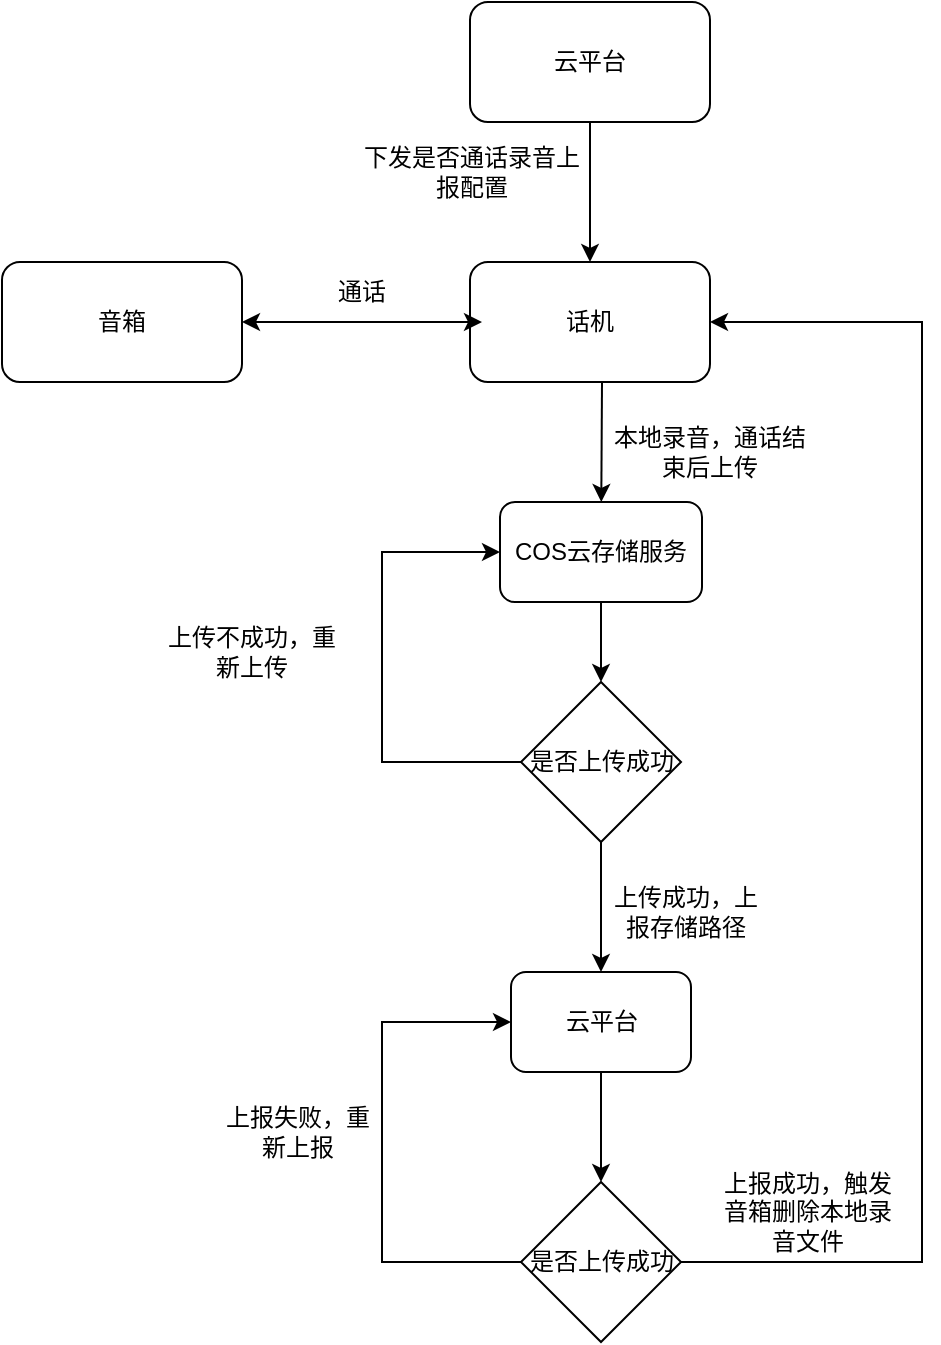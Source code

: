 <mxfile version="22.0.4" type="github">
  <diagram name="第 1 页" id="DbyfGigxy767PJ1lEiW6">
    <mxGraphModel dx="1216" dy="508" grid="1" gridSize="10" guides="1" tooltips="1" connect="1" arrows="1" fold="1" page="1" pageScale="1" pageWidth="827" pageHeight="1169" math="0" shadow="0">
      <root>
        <mxCell id="0" />
        <mxCell id="1" parent="0" />
        <mxCell id="ClUf6Cy2C5y6GZQuqbvQ-1" value="话机" style="rounded=1;whiteSpace=wrap;html=1;" vertex="1" parent="1">
          <mxGeometry x="294" y="230" width="120" height="60" as="geometry" />
        </mxCell>
        <mxCell id="ClUf6Cy2C5y6GZQuqbvQ-2" value="音箱" style="rounded=1;whiteSpace=wrap;html=1;" vertex="1" parent="1">
          <mxGeometry x="60" y="230" width="120" height="60" as="geometry" />
        </mxCell>
        <mxCell id="ClUf6Cy2C5y6GZQuqbvQ-4" value="" style="endArrow=classic;startArrow=classic;html=1;rounded=0;entryX=0.05;entryY=0.5;entryDx=0;entryDy=0;entryPerimeter=0;" edge="1" parent="1" source="ClUf6Cy2C5y6GZQuqbvQ-2" target="ClUf6Cy2C5y6GZQuqbvQ-1">
          <mxGeometry width="50" height="50" relative="1" as="geometry">
            <mxPoint x="160" y="259.5" as="sourcePoint" />
            <mxPoint x="350" y="260" as="targetPoint" />
          </mxGeometry>
        </mxCell>
        <mxCell id="ClUf6Cy2C5y6GZQuqbvQ-5" value="通话" style="text;html=1;strokeColor=none;fillColor=none;align=center;verticalAlign=middle;whiteSpace=wrap;rounded=0;" vertex="1" parent="1">
          <mxGeometry x="210" y="230" width="60" height="30" as="geometry" />
        </mxCell>
        <mxCell id="ClUf6Cy2C5y6GZQuqbvQ-13" style="edgeStyle=orthogonalEdgeStyle;rounded=0;orthogonalLoop=1;jettySize=auto;html=1;exitX=0.5;exitY=1;exitDx=0;exitDy=0;entryX=0.5;entryY=0;entryDx=0;entryDy=0;" edge="1" parent="1" source="ClUf6Cy2C5y6GZQuqbvQ-6" target="ClUf6Cy2C5y6GZQuqbvQ-10">
          <mxGeometry relative="1" as="geometry" />
        </mxCell>
        <mxCell id="ClUf6Cy2C5y6GZQuqbvQ-6" value="COS云存储服务" style="rounded=1;whiteSpace=wrap;html=1;" vertex="1" parent="1">
          <mxGeometry x="309" y="350" width="101" height="50" as="geometry" />
        </mxCell>
        <mxCell id="ClUf6Cy2C5y6GZQuqbvQ-22" style="edgeStyle=orthogonalEdgeStyle;rounded=0;orthogonalLoop=1;jettySize=auto;html=1;exitX=0.5;exitY=1;exitDx=0;exitDy=0;" edge="1" parent="1" source="ClUf6Cy2C5y6GZQuqbvQ-8" target="ClUf6Cy2C5y6GZQuqbvQ-21">
          <mxGeometry relative="1" as="geometry" />
        </mxCell>
        <mxCell id="ClUf6Cy2C5y6GZQuqbvQ-8" value="云平台" style="rounded=1;whiteSpace=wrap;html=1;" vertex="1" parent="1">
          <mxGeometry x="314.5" y="585" width="90" height="50" as="geometry" />
        </mxCell>
        <mxCell id="ClUf6Cy2C5y6GZQuqbvQ-9" value="" style="endArrow=classic;html=1;rounded=0;" edge="1" parent="1" target="ClUf6Cy2C5y6GZQuqbvQ-6">
          <mxGeometry width="50" height="50" relative="1" as="geometry">
            <mxPoint x="360" y="290" as="sourcePoint" />
            <mxPoint x="360" y="340" as="targetPoint" />
          </mxGeometry>
        </mxCell>
        <mxCell id="ClUf6Cy2C5y6GZQuqbvQ-14" style="edgeStyle=orthogonalEdgeStyle;rounded=0;orthogonalLoop=1;jettySize=auto;html=1;exitX=0.5;exitY=1;exitDx=0;exitDy=0;entryX=0.5;entryY=0;entryDx=0;entryDy=0;" edge="1" parent="1" source="ClUf6Cy2C5y6GZQuqbvQ-10" target="ClUf6Cy2C5y6GZQuqbvQ-8">
          <mxGeometry relative="1" as="geometry" />
        </mxCell>
        <mxCell id="ClUf6Cy2C5y6GZQuqbvQ-16" style="edgeStyle=orthogonalEdgeStyle;rounded=0;orthogonalLoop=1;jettySize=auto;html=1;exitX=0;exitY=0.5;exitDx=0;exitDy=0;entryX=0;entryY=0.5;entryDx=0;entryDy=0;" edge="1" parent="1" source="ClUf6Cy2C5y6GZQuqbvQ-10" target="ClUf6Cy2C5y6GZQuqbvQ-6">
          <mxGeometry relative="1" as="geometry">
            <Array as="points">
              <mxPoint x="250" y="480" />
              <mxPoint x="250" y="375" />
            </Array>
          </mxGeometry>
        </mxCell>
        <mxCell id="ClUf6Cy2C5y6GZQuqbvQ-10" value="是否上传成功" style="rhombus;whiteSpace=wrap;html=1;" vertex="1" parent="1">
          <mxGeometry x="319.5" y="440" width="80" height="80" as="geometry" />
        </mxCell>
        <mxCell id="ClUf6Cy2C5y6GZQuqbvQ-11" value="本地录音，通话结束后上传" style="text;html=1;strokeColor=none;fillColor=none;align=center;verticalAlign=middle;whiteSpace=wrap;rounded=0;" vertex="1" parent="1">
          <mxGeometry x="364" y="310" width="100" height="30" as="geometry" />
        </mxCell>
        <mxCell id="ClUf6Cy2C5y6GZQuqbvQ-15" value="上传成功，上报存储路径" style="text;html=1;strokeColor=none;fillColor=none;align=center;verticalAlign=middle;whiteSpace=wrap;rounded=0;" vertex="1" parent="1">
          <mxGeometry x="364" y="540" width="76" height="30" as="geometry" />
        </mxCell>
        <mxCell id="ClUf6Cy2C5y6GZQuqbvQ-17" value="上传不成功，重新上传" style="text;html=1;strokeColor=none;fillColor=none;align=center;verticalAlign=middle;whiteSpace=wrap;rounded=0;" vertex="1" parent="1">
          <mxGeometry x="140" y="410" width="90" height="30" as="geometry" />
        </mxCell>
        <mxCell id="ClUf6Cy2C5y6GZQuqbvQ-19" style="edgeStyle=orthogonalEdgeStyle;rounded=0;orthogonalLoop=1;jettySize=auto;html=1;exitX=0.5;exitY=1;exitDx=0;exitDy=0;entryX=0.5;entryY=0;entryDx=0;entryDy=0;" edge="1" parent="1" source="ClUf6Cy2C5y6GZQuqbvQ-18" target="ClUf6Cy2C5y6GZQuqbvQ-1">
          <mxGeometry relative="1" as="geometry" />
        </mxCell>
        <mxCell id="ClUf6Cy2C5y6GZQuqbvQ-18" value="云平台" style="rounded=1;whiteSpace=wrap;html=1;" vertex="1" parent="1">
          <mxGeometry x="294" y="100" width="120" height="60" as="geometry" />
        </mxCell>
        <mxCell id="ClUf6Cy2C5y6GZQuqbvQ-20" value="下发是否通话录音上报配置" style="text;html=1;strokeColor=none;fillColor=none;align=center;verticalAlign=middle;whiteSpace=wrap;rounded=0;" vertex="1" parent="1">
          <mxGeometry x="240" y="170" width="110" height="30" as="geometry" />
        </mxCell>
        <mxCell id="ClUf6Cy2C5y6GZQuqbvQ-23" style="edgeStyle=orthogonalEdgeStyle;rounded=0;orthogonalLoop=1;jettySize=auto;html=1;exitX=0;exitY=0.5;exitDx=0;exitDy=0;entryX=0;entryY=0.5;entryDx=0;entryDy=0;" edge="1" parent="1" source="ClUf6Cy2C5y6GZQuqbvQ-21" target="ClUf6Cy2C5y6GZQuqbvQ-8">
          <mxGeometry relative="1" as="geometry">
            <Array as="points">
              <mxPoint x="250" y="730" />
              <mxPoint x="250" y="610" />
            </Array>
          </mxGeometry>
        </mxCell>
        <mxCell id="ClUf6Cy2C5y6GZQuqbvQ-26" style="edgeStyle=orthogonalEdgeStyle;rounded=0;orthogonalLoop=1;jettySize=auto;html=1;exitX=1;exitY=0.5;exitDx=0;exitDy=0;entryX=1;entryY=0.5;entryDx=0;entryDy=0;" edge="1" parent="1" source="ClUf6Cy2C5y6GZQuqbvQ-21" target="ClUf6Cy2C5y6GZQuqbvQ-1">
          <mxGeometry relative="1" as="geometry">
            <Array as="points">
              <mxPoint x="520" y="730" />
              <mxPoint x="520" y="260" />
            </Array>
          </mxGeometry>
        </mxCell>
        <mxCell id="ClUf6Cy2C5y6GZQuqbvQ-21" value="是否上传成功" style="rhombus;whiteSpace=wrap;html=1;" vertex="1" parent="1">
          <mxGeometry x="319.5" y="690" width="80" height="80" as="geometry" />
        </mxCell>
        <mxCell id="ClUf6Cy2C5y6GZQuqbvQ-24" value="上报失败，重新上报" style="text;html=1;strokeColor=none;fillColor=none;align=center;verticalAlign=middle;whiteSpace=wrap;rounded=0;" vertex="1" parent="1">
          <mxGeometry x="170" y="650" width="76" height="30" as="geometry" />
        </mxCell>
        <mxCell id="ClUf6Cy2C5y6GZQuqbvQ-27" value="上报成功，触发音箱删除本地录音文件" style="text;html=1;strokeColor=none;fillColor=none;align=center;verticalAlign=middle;whiteSpace=wrap;rounded=0;" vertex="1" parent="1">
          <mxGeometry x="420" y="690" width="86" height="30" as="geometry" />
        </mxCell>
      </root>
    </mxGraphModel>
  </diagram>
</mxfile>
